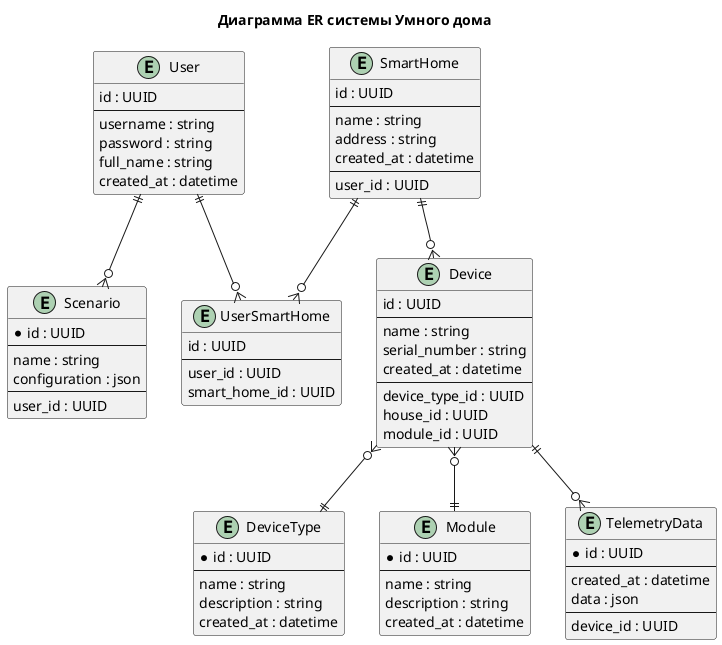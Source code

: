 @startuml

title Диаграмма ER системы Умного дома

entity User {
    id : UUID
    --
    username : string
    password : string
    full_name : string
    created_at : datetime
}

entity SmartHome {
    id : UUID
    --
    name : string
    address : string
    created_at : datetime
    --
    user_id : UUID
}

entity UserSmartHome {
    id : UUID
    --
    user_id : UUID
    smart_home_id : UUID
}

entity Scenario {
    *id : UUID
    --
    name : string
    configuration : json
    --
    user_id : UUID
}

entity Device {
    id : UUID
    --
    name : string
    serial_number : string
    created_at : datetime
    --
    device_type_id : UUID
    house_id : UUID
    module_id : UUID
}

entity DeviceType {
    *id : UUID
    --
    name : string
    description : string
    created_at : datetime
}

entity Module {
    *id : UUID
    --
    name : string
    description : string
    created_at : datetime
}

entity TelemetryData {
    *id : UUID
    --
    created_at : datetime
    data : json
    --
    device_id : UUID
}

User ||--o{ UserSmartHome
SmartHome ||--o{ UserSmartHome
User ||--o{ Scenario
SmartHome ||--o{ Device
Device }o--|| DeviceType
Device }o--|| Module
Device ||--o{ TelemetryData

@enduml